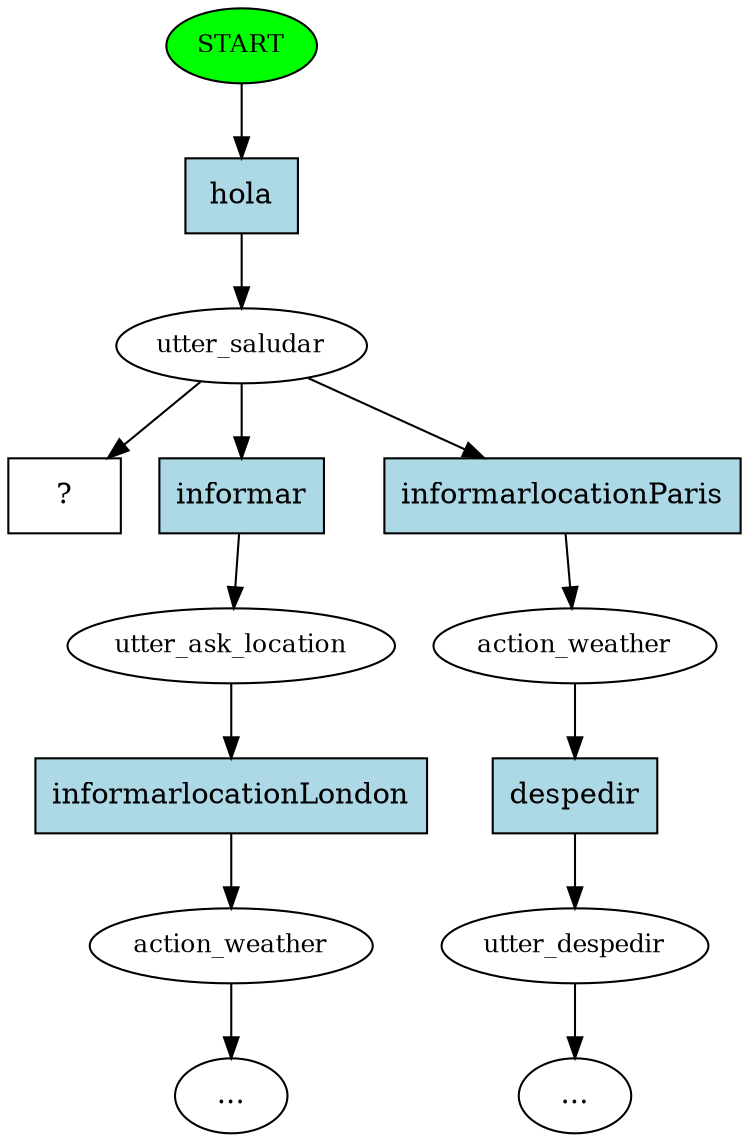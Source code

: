 digraph  {
0 [class="start active", fillcolor=green, fontsize=12, label=START, style=filled];
1 [class=active, fontsize=12, label=utter_saludar];
2 [class="", fontsize=12, label=utter_ask_location];
3 [class="", fontsize=12, label=action_weather];
"-3" [class=ellipsis, label="..."];
5 [class="", fontsize=12, label=action_weather];
6 [class="", fontsize=12, label=utter_despedir];
"-4" [class=ellipsis, label="..."];
8 [class="intent dashed active", label="  ?  ", shape=rect];
9 [class="intent active", fillcolor=lightblue, label=hola, shape=rect, style=filled];
10 [class=intent, fillcolor=lightblue, label=informar, shape=rect, style=filled];
11 [class=intent, fillcolor=lightblue, label=informarlocationParis, shape=rect, style=filled];
12 [class=intent, fillcolor=lightblue, label=informarlocationLondon, shape=rect, style=filled];
13 [class=intent, fillcolor=lightblue, label=despedir, shape=rect, style=filled];
0 -> 9  [class=active, key=0];
1 -> 8  [class=active, key=NONE, label=""];
1 -> 10  [class="", key=0];
1 -> 11  [class="", key=0];
2 -> 12  [class="", key=0];
3 -> "-3"  [class="", key=NONE, label=""];
5 -> 13  [class="", key=0];
6 -> "-4"  [class="", key=NONE, label=""];
9 -> 1  [class=active, key=0];
10 -> 2  [class="", key=0];
11 -> 5  [class="", key=0];
12 -> 3  [class="", key=0];
13 -> 6  [class="", key=0];
}
